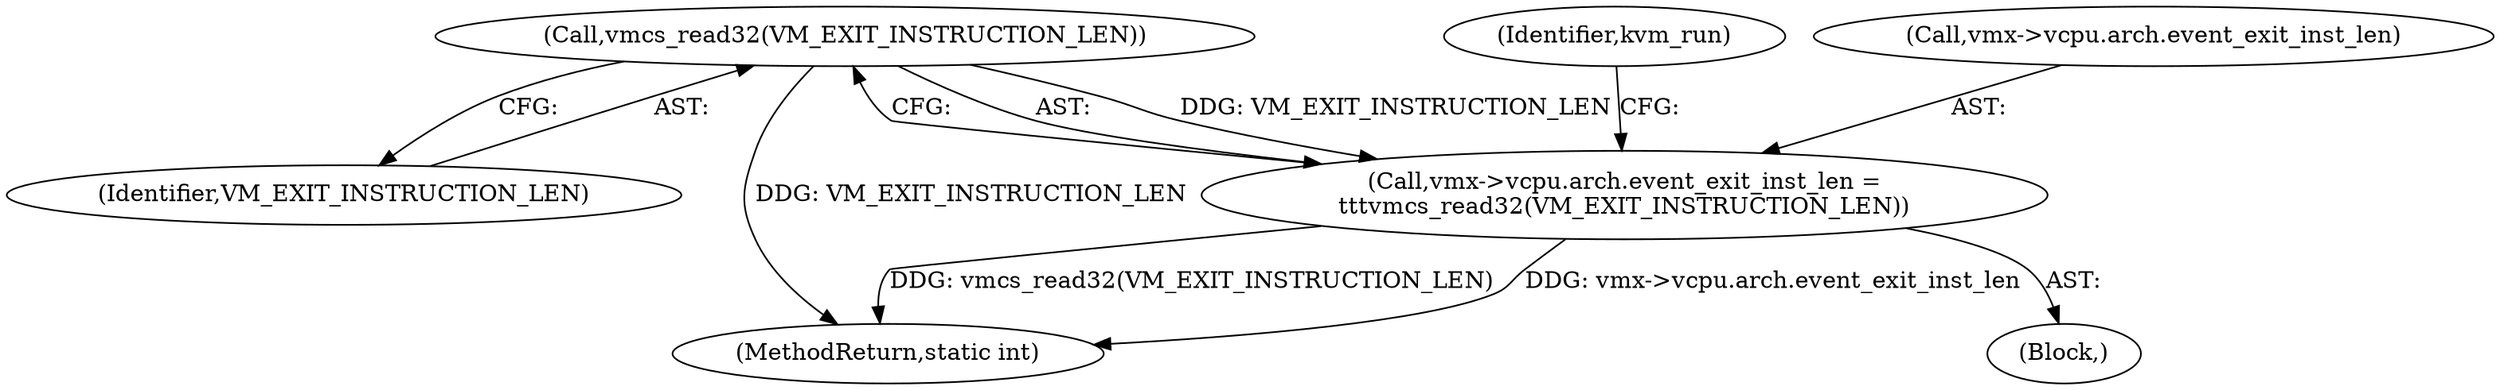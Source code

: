 digraph "0_linux_ef85b67385436ddc1998f45f1d6a210f935b3388@API" {
"1000398" [label="(Call,vmcs_read32(VM_EXIT_INSTRUCTION_LEN))"];
"1000390" [label="(Call,vmx->vcpu.arch.event_exit_inst_len =\n\t\t\tvmcs_read32(VM_EXIT_INSTRUCTION_LEN))"];
"1000317" [label="(Block,)"];
"1000398" [label="(Call,vmcs_read32(VM_EXIT_INSTRUCTION_LEN))"];
"1000402" [label="(Identifier,kvm_run)"];
"1000399" [label="(Identifier,VM_EXIT_INSTRUCTION_LEN)"];
"1000390" [label="(Call,vmx->vcpu.arch.event_exit_inst_len =\n\t\t\tvmcs_read32(VM_EXIT_INSTRUCTION_LEN))"];
"1000454" [label="(MethodReturn,static int)"];
"1000391" [label="(Call,vmx->vcpu.arch.event_exit_inst_len)"];
"1000398" -> "1000390"  [label="AST: "];
"1000398" -> "1000399"  [label="CFG: "];
"1000399" -> "1000398"  [label="AST: "];
"1000390" -> "1000398"  [label="CFG: "];
"1000398" -> "1000454"  [label="DDG: VM_EXIT_INSTRUCTION_LEN"];
"1000398" -> "1000390"  [label="DDG: VM_EXIT_INSTRUCTION_LEN"];
"1000390" -> "1000317"  [label="AST: "];
"1000391" -> "1000390"  [label="AST: "];
"1000402" -> "1000390"  [label="CFG: "];
"1000390" -> "1000454"  [label="DDG: vmcs_read32(VM_EXIT_INSTRUCTION_LEN)"];
"1000390" -> "1000454"  [label="DDG: vmx->vcpu.arch.event_exit_inst_len"];
}
